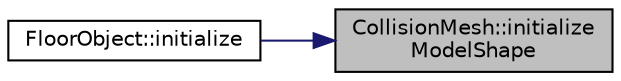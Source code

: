 digraph "CollisionMesh::initializeModelShape"
{
 // INTERACTIVE_SVG=YES
 // LATEX_PDF_SIZE
  edge [fontname="Helvetica",fontsize="10",labelfontname="Helvetica",labelfontsize="10"];
  node [fontname="Helvetica",fontsize="10",shape=record];
  rankdir="RL";
  Node1 [label="CollisionMesh::initialize\lModelShape",height=0.2,width=0.4,color="black", fillcolor="grey75", style="filled", fontcolor="black",tooltip=" "];
  Node1 -> Node2 [dir="back",color="midnightblue",fontsize="10",style="solid",fontname="Helvetica"];
  Node2 [label="FloorObject::initialize",height=0.2,width=0.4,color="black", fillcolor="white", style="filled",URL="$da/d3c/class_floor_object.html#a5f324e5913659265a3ac615c8888c524",tooltip=" "];
}
